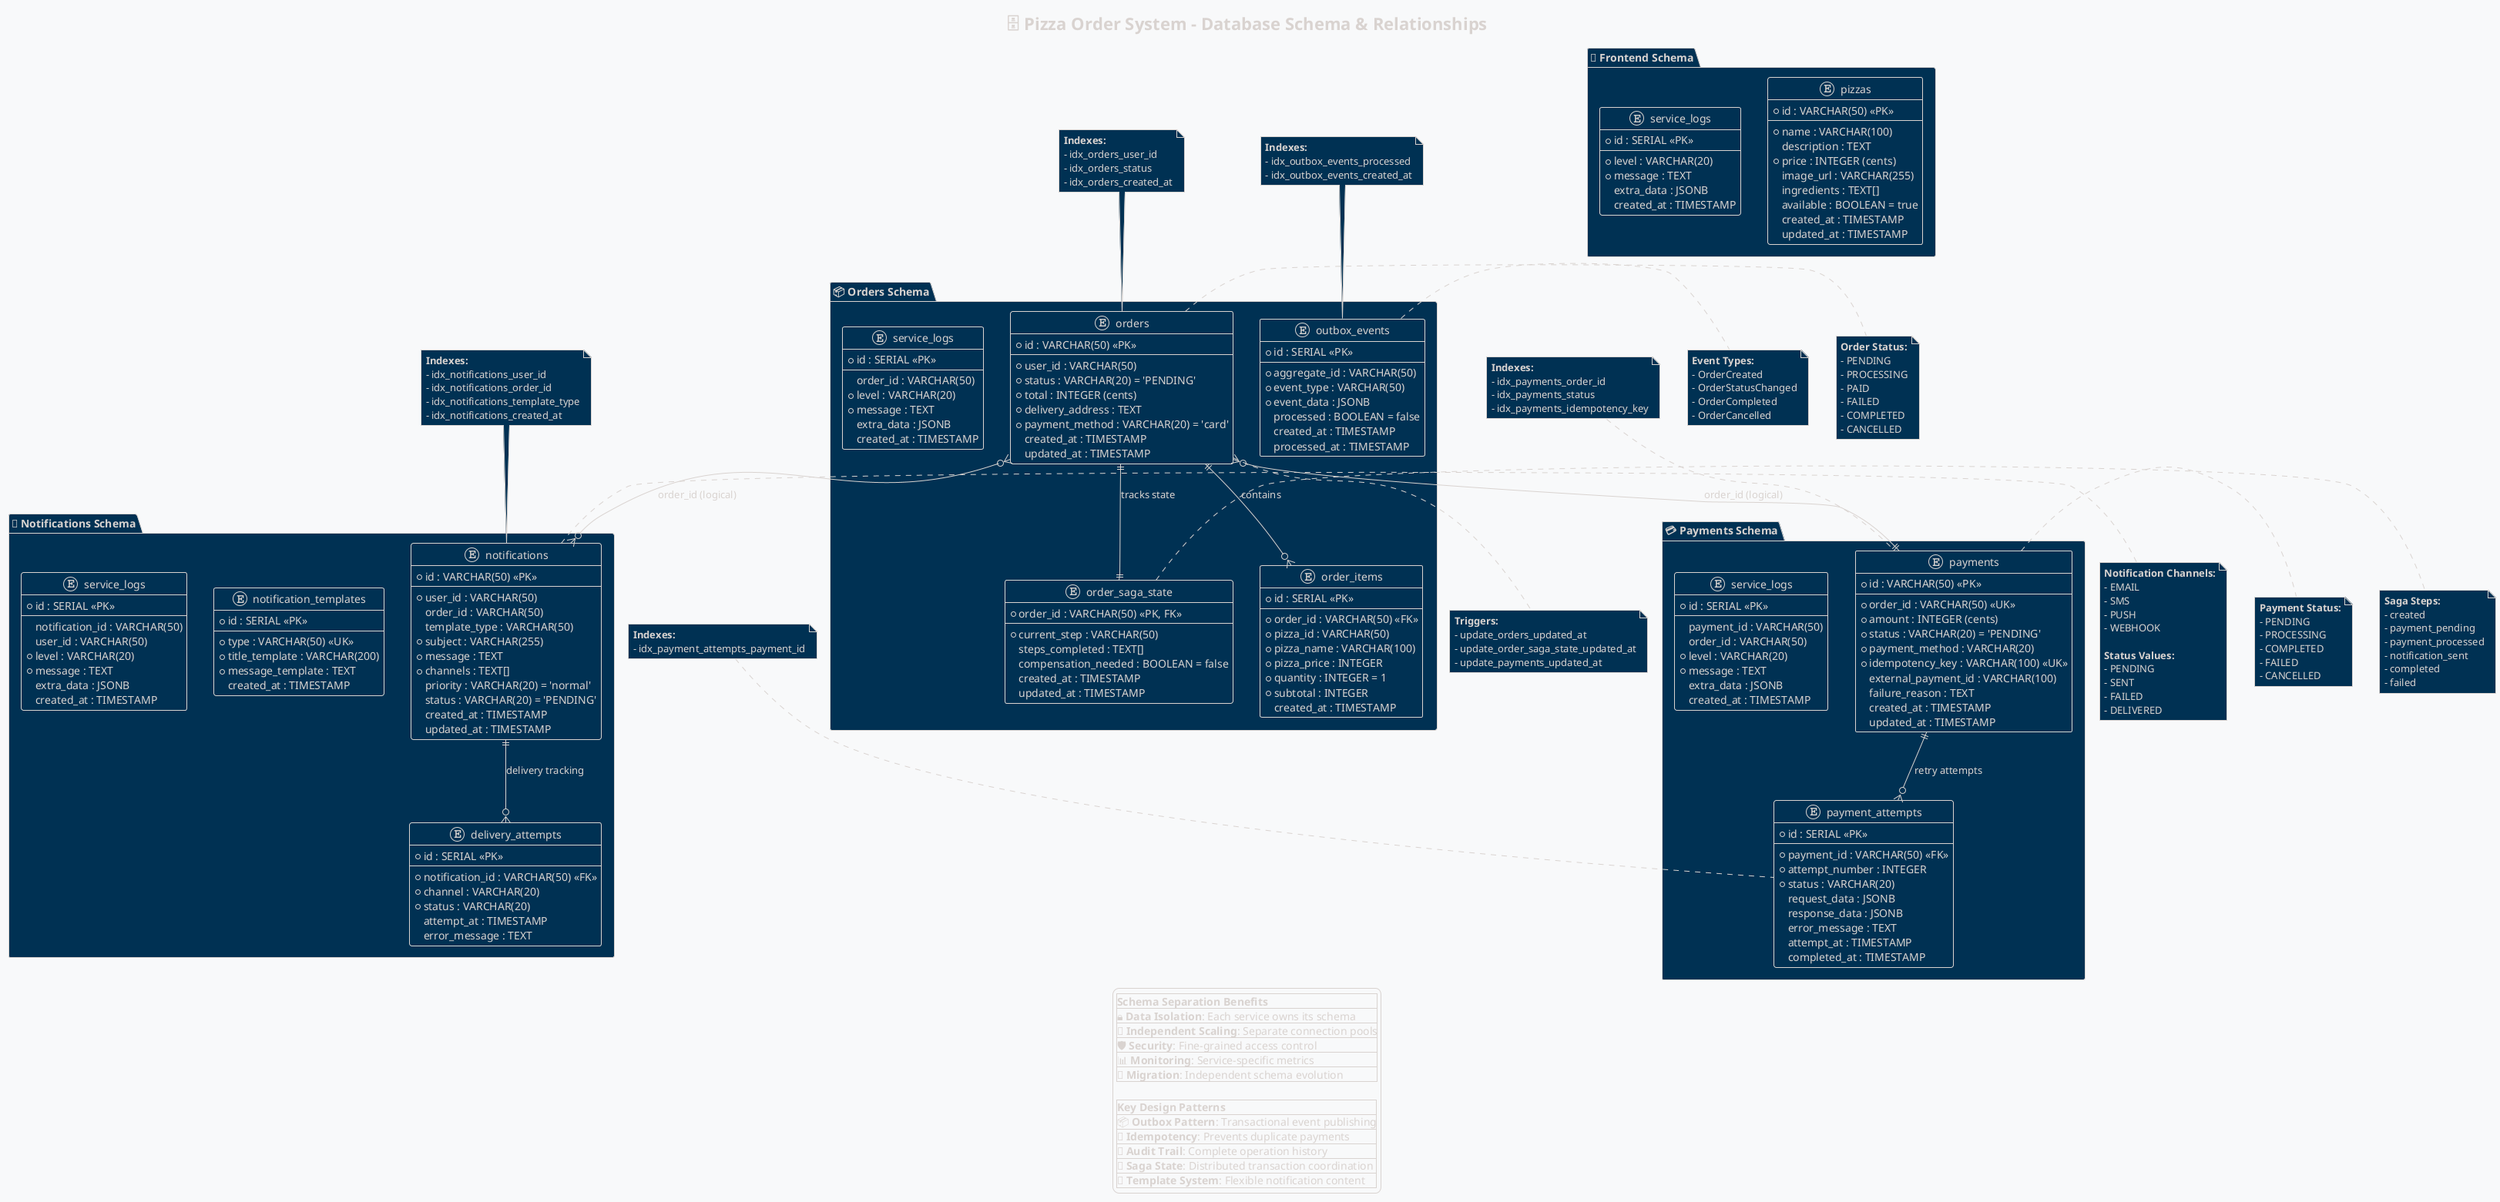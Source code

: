 @startuml Pizza Order System - Database Schema

!theme blueprint
skinparam backgroundColor #F8F9FA
skinparam defaultFontName Arial

title **🗄️ Pizza Order System - Database Schema & Relationships**

package "🍕 Frontend Schema" as frontend_schema {
    entity "pizzas" as pizzas {
        * id : VARCHAR(50) <<PK>>
        --
        * name : VARCHAR(100)
        description : TEXT
        * price : INTEGER (cents)
        image_url : VARCHAR(255)
        ingredients : TEXT[]
        available : BOOLEAN = true
        created_at : TIMESTAMP
        updated_at : TIMESTAMP
    }
    
    entity "service_logs" as frontend_logs {
        * id : SERIAL <<PK>>
        --
        * level : VARCHAR(20)
        * message : TEXT
        extra_data : JSONB
        created_at : TIMESTAMP
    }
}

package "📦 Orders Schema" as orders_schema {
    entity "orders" as orders {
        * id : VARCHAR(50) <<PK>>
        --
        * user_id : VARCHAR(50)
        * status : VARCHAR(20) = 'PENDING'
        * total : INTEGER (cents)
        * delivery_address : TEXT
        * payment_method : VARCHAR(20) = 'card'
        created_at : TIMESTAMP
        updated_at : TIMESTAMP
    }
    
    entity "order_items" as order_items {
        * id : SERIAL <<PK>>
        --
        * order_id : VARCHAR(50) <<FK>>
        * pizza_id : VARCHAR(50)
        * pizza_name : VARCHAR(100)
        * pizza_price : INTEGER
        * quantity : INTEGER = 1
        * subtotal : INTEGER
        created_at : TIMESTAMP
    }
    
    entity "outbox_events" as outbox_events {
        * id : SERIAL <<PK>>
        --
        * aggregate_id : VARCHAR(50)
        * event_type : VARCHAR(50)
        * event_data : JSONB
        processed : BOOLEAN = false
        created_at : TIMESTAMP
        processed_at : TIMESTAMP
    }
    
    entity "order_saga_state" as order_saga_state {
        * order_id : VARCHAR(50) <<PK, FK>>
        --
        * current_step : VARCHAR(50)
        steps_completed : TEXT[]
        compensation_needed : BOOLEAN = false
        created_at : TIMESTAMP
        updated_at : TIMESTAMP
    }
    
    entity "service_logs" as order_logs {
        * id : SERIAL <<PK>>
        --
        order_id : VARCHAR(50)
        * level : VARCHAR(20)
        * message : TEXT
        extra_data : JSONB
        created_at : TIMESTAMP
    }
}

package "💳 Payments Schema" as payments_schema {
    entity "payments" as payments {
        * id : VARCHAR(50) <<PK>>
        --
        * order_id : VARCHAR(50) <<UK>>
        * amount : INTEGER (cents)
        * status : VARCHAR(20) = 'PENDING'
        * payment_method : VARCHAR(20)
        * idempotency_key : VARCHAR(100) <<UK>>
        external_payment_id : VARCHAR(100)
        failure_reason : TEXT
        created_at : TIMESTAMP
        updated_at : TIMESTAMP
    }
    
    entity "payment_attempts" as payment_attempts {
        * id : SERIAL <<PK>>
        --
        * payment_id : VARCHAR(50) <<FK>>
        * attempt_number : INTEGER
        * status : VARCHAR(20)
        request_data : JSONB
        response_data : JSONB
        error_message : TEXT
        attempt_at : TIMESTAMP
        completed_at : TIMESTAMP
    }
    
    entity "service_logs" as payment_logs {
        * id : SERIAL <<PK>>
        --
        payment_id : VARCHAR(50)
        order_id : VARCHAR(50)
        * level : VARCHAR(20)
        * message : TEXT
        extra_data : JSONB
        created_at : TIMESTAMP
    }
}

package "📧 Notifications Schema" as notifications_schema {
    entity "notifications" as notifications {
        * id : VARCHAR(50) <<PK>>
        --
        * user_id : VARCHAR(50)
        order_id : VARCHAR(50)
        template_type : VARCHAR(50)
        * subject : VARCHAR(255)
        * message : TEXT
        * channels : TEXT[]
        priority : VARCHAR(20) = 'normal'
        status : VARCHAR(20) = 'PENDING'
        created_at : TIMESTAMP
        updated_at : TIMESTAMP
    }
    
    entity "delivery_attempts" as delivery_attempts {
        * id : SERIAL <<PK>>
        --
        * notification_id : VARCHAR(50) <<FK>>
        * channel : VARCHAR(20)
        * status : VARCHAR(20)
        attempt_at : TIMESTAMP
        error_message : TEXT
    }
    
    entity "notification_templates" as notification_templates {
        * id : SERIAL <<PK>>
        --
        * type : VARCHAR(50) <<UK>>
        * title_template : VARCHAR(200)
        * message_template : TEXT
        created_at : TIMESTAMP
    }
    
    entity "service_logs" as notification_logs {
        * id : SERIAL <<PK>>
        --
        notification_id : VARCHAR(50)
        user_id : VARCHAR(50)
        * level : VARCHAR(20)
        * message : TEXT
        extra_data : JSONB
        created_at : TIMESTAMP
    }
}

' Relationships
orders ||--o{ order_items : "contains"
orders ||--|| order_saga_state : "tracks state"
payments ||--o{ payment_attempts : "retry attempts"
notifications ||--o{ delivery_attempts : "delivery tracking"

' Cross-schema logical relationships (not enforced by FK)
orders }o--|| payments : "order_id (logical)"
orders }o--o{ notifications : "order_id (logical)"

' Indexes visualization
note top of orders : **Indexes:**\n- idx_orders_user_id\n- idx_orders_status\n- idx_orders_created_at
note top of outbox_events : **Indexes:**\n- idx_outbox_events_processed\n- idx_outbox_events_created_at
note top of payments : **Indexes:**\n- idx_payments_order_id\n- idx_payments_status\n- idx_payments_idempotency_key
note top of payment_attempts : **Indexes:**\n- idx_payment_attempts_payment_id
note top of notifications : **Indexes:**\n- idx_notifications_user_id\n- idx_notifications_order_id\n- idx_notifications_template_type\n- idx_notifications_created_at

' Event Types Enumeration
note right of outbox_events : **Event Types:**\n- OrderCreated\n- OrderStatusChanged\n- OrderCompleted\n- OrderCancelled

note right of notifications : **Notification Channels:**\n- EMAIL\n- SMS\n- PUSH\n- WEBHOOK\n\n**Status Values:**\n- PENDING\n- SENT\n- FAILED\n- DELIVERED

note right of payments : **Payment Status:**\n- PENDING\n- PROCESSING\n- COMPLETED\n- FAILED\n- CANCELLED

note right of orders : **Order Status:**\n- PENDING\n- PROCESSING\n- PAID\n- FAILED\n- COMPLETED\n- CANCELLED

note right of order_saga_state : **Saga Steps:**\n- created\n- payment_pending\n- payment_processed\n- notification_sent\n- completed\n- failed

' Triggers and Functions
note bottom of orders : **Triggers:**\n- update_orders_updated_at\n- update_order_saga_state_updated_at\n- update_payments_updated_at

legend bottom
    |**Schema Separation Benefits**|
    |🔒 **Data Isolation**: Each service owns its schema|
    |🚀 **Independent Scaling**: Separate connection pools|
    |🛡️ **Security**: Fine-grained access control|
    |📊 **Monitoring**: Service-specific metrics|
    |🔄 **Migration**: Independent schema evolution|
    
    |**Key Design Patterns**|
    |📦 **Outbox Pattern**: Transactional event publishing|
    |🔑 **Idempotency**: Prevents duplicate payments|
    |📝 **Audit Trail**: Complete operation history|
    |🔄 **Saga State**: Distributed transaction coordination|
    |📧 **Template System**: Flexible notification content|
end legend

@enduml 